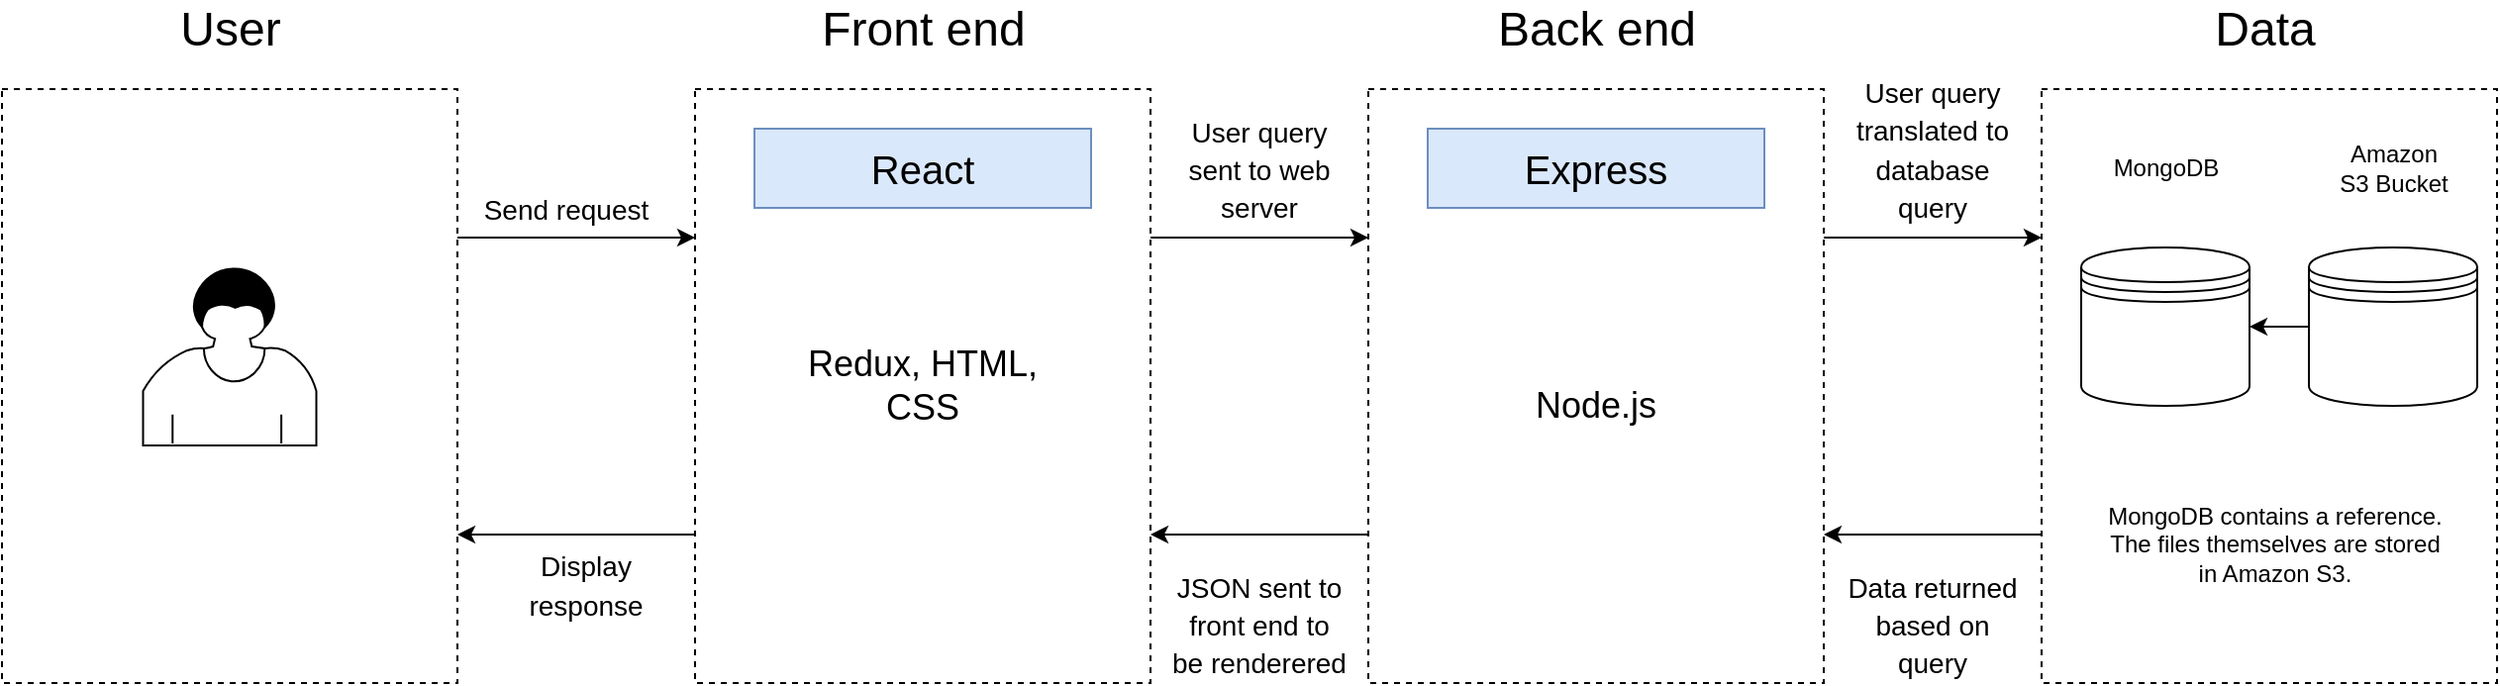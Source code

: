 <mxfile version="12.5.1" type="device"><diagram id="YUbC9JctEVl0OOSVWf3A" name="Page-1"><mxGraphModel dx="2380" dy="569" grid="1" gridSize="10" guides="1" tooltips="1" connect="1" arrows="1" fold="1" page="1" pageScale="1" pageWidth="827" pageHeight="1169" math="0" shadow="0"><root><mxCell id="0"/><mxCell id="1" parent="0"/><mxCell id="OzwG48HXJSKBG713Dm1t-19" value="" style="rounded=0;whiteSpace=wrap;html=1;dashed=1;fillColor=none;perimeterSpacing=0;" vertex="1" parent="1"><mxGeometry x="-370" y="80" width="230" height="300" as="geometry"/></mxCell><mxCell id="OzwG48HXJSKBG713Dm1t-3" value="" style="rounded=0;whiteSpace=wrap;html=1;dashed=1;fillColor=none;perimeterSpacing=0;" vertex="1" parent="1"><mxGeometry x="660" y="80" width="230" height="300" as="geometry"/></mxCell><mxCell id="OzwG48HXJSKBG713Dm1t-2" value="MongoDB" style="text;html=1;strokeColor=none;fillColor=none;align=center;verticalAlign=middle;whiteSpace=wrap;rounded=0;" vertex="1" parent="1"><mxGeometry x="692.5" y="110" width="60" height="20" as="geometry"/></mxCell><mxCell id="OzwG48HXJSKBG713Dm1t-4" value="Data" style="text;html=1;strokeColor=none;fillColor=none;align=center;verticalAlign=middle;whiteSpace=wrap;rounded=0;dashed=1;fontSize=24;" vertex="1" parent="1"><mxGeometry x="752.5" y="40" width="40" height="20" as="geometry"/></mxCell><mxCell id="OzwG48HXJSKBG713Dm1t-5" value="" style="shape=datastore;whiteSpace=wrap;html=1;fillColor=none;" vertex="1" parent="1"><mxGeometry x="680" y="160" width="85" height="80" as="geometry"/></mxCell><mxCell id="OzwG48HXJSKBG713Dm1t-10" style="edgeStyle=orthogonalEdgeStyle;rounded=0;orthogonalLoop=1;jettySize=auto;html=1;exitX=0;exitY=0.5;exitDx=0;exitDy=0;entryX=1;entryY=0.5;entryDx=0;entryDy=0;" edge="1" parent="1" source="OzwG48HXJSKBG713Dm1t-7" target="OzwG48HXJSKBG713Dm1t-5"><mxGeometry relative="1" as="geometry"/></mxCell><mxCell id="OzwG48HXJSKBG713Dm1t-7" value="" style="shape=datastore;whiteSpace=wrap;html=1;fillColor=none;" vertex="1" parent="1"><mxGeometry x="795" y="160" width="85" height="80" as="geometry"/></mxCell><mxCell id="OzwG48HXJSKBG713Dm1t-8" value="Amazon S3 Bucket" style="text;html=1;strokeColor=none;fillColor=none;align=center;verticalAlign=middle;whiteSpace=wrap;rounded=0;" vertex="1" parent="1"><mxGeometry x="807.5" y="110" width="60" height="20" as="geometry"/></mxCell><mxCell id="OzwG48HXJSKBG713Dm1t-9" value="" style="endArrow=classic;html=1;exitX=0;exitY=0.75;exitDx=0;exitDy=0;entryX=1;entryY=0.75;entryDx=0;entryDy=0;" edge="1" parent="1" source="OzwG48HXJSKBG713Dm1t-3" target="OzwG48HXJSKBG713Dm1t-12"><mxGeometry width="50" height="50" relative="1" as="geometry"><mxPoint x="530" y="450" as="sourcePoint"/><mxPoint x="580" y="400" as="targetPoint"/></mxGeometry></mxCell><mxCell id="OzwG48HXJSKBG713Dm1t-11" value="MongoDB contains a reference. The files themselves are stored in Amazon S3." style="text;html=1;strokeColor=none;fillColor=none;align=center;verticalAlign=middle;whiteSpace=wrap;rounded=0;" vertex="1" parent="1"><mxGeometry x="687.5" y="280" width="180" height="60" as="geometry"/></mxCell><mxCell id="OzwG48HXJSKBG713Dm1t-12" value="" style="rounded=0;whiteSpace=wrap;html=1;dashed=1;fillColor=none;perimeterSpacing=0;" vertex="1" parent="1"><mxGeometry x="320" y="80" width="230" height="300" as="geometry"/></mxCell><mxCell id="OzwG48HXJSKBG713Dm1t-13" value="Back end" style="text;html=1;strokeColor=none;fillColor=none;align=center;verticalAlign=middle;whiteSpace=wrap;rounded=0;dashed=1;fontSize=24;" vertex="1" parent="1"><mxGeometry x="377.5" y="40" width="115" height="20" as="geometry"/></mxCell><mxCell id="OzwG48HXJSKBG713Dm1t-14" value="" style="endArrow=classic;html=1;exitX=1;exitY=0.25;exitDx=0;exitDy=0;entryX=0;entryY=0.25;entryDx=0;entryDy=0;" edge="1" parent="1" source="OzwG48HXJSKBG713Dm1t-12" target="OzwG48HXJSKBG713Dm1t-3"><mxGeometry width="50" height="50" relative="1" as="geometry"><mxPoint x="590" y="315" as="sourcePoint"/><mxPoint x="560" y="315" as="targetPoint"/></mxGeometry></mxCell><mxCell id="OzwG48HXJSKBG713Dm1t-15" value="" style="rounded=0;whiteSpace=wrap;html=1;dashed=1;fillColor=none;perimeterSpacing=0;" vertex="1" parent="1"><mxGeometry x="-20" y="80" width="230" height="300" as="geometry"/></mxCell><mxCell id="OzwG48HXJSKBG713Dm1t-16" value="Front end" style="text;html=1;strokeColor=none;fillColor=none;align=center;verticalAlign=middle;whiteSpace=wrap;rounded=0;dashed=1;fontSize=24;" vertex="1" parent="1"><mxGeometry x="37.5" y="40" width="115" height="20" as="geometry"/></mxCell><mxCell id="OzwG48HXJSKBG713Dm1t-17" value="" style="shape=mxgraph.bpmn.user_task;html=1;outlineConnect=0;fontFamily=Helvetica;fontSize=12;fontColor=#000000;align=center;strokeColor=#000000;" vertex="1" parent="1"><mxGeometry x="-298.75" y="170" width="87.5" height="90" as="geometry"/></mxCell><mxCell id="OzwG48HXJSKBG713Dm1t-18" value="User" style="text;html=1;strokeColor=none;fillColor=none;align=center;verticalAlign=middle;whiteSpace=wrap;rounded=0;dashed=1;fontSize=24;" vertex="1" parent="1"><mxGeometry x="-312.5" y="40" width="115" height="20" as="geometry"/></mxCell><mxCell id="OzwG48HXJSKBG713Dm1t-21" value="" style="endArrow=classic;html=1;exitX=1;exitY=0.25;exitDx=0;exitDy=0;entryX=0;entryY=0.25;entryDx=0;entryDy=0;" edge="1" parent="1" source="OzwG48HXJSKBG713Dm1t-19" target="OzwG48HXJSKBG713Dm1t-15"><mxGeometry width="50" height="50" relative="1" as="geometry"><mxPoint x="530" y="165" as="sourcePoint"/><mxPoint x="560.0" y="165" as="targetPoint"/></mxGeometry></mxCell><mxCell id="OzwG48HXJSKBG713Dm1t-22" value="&lt;font style=&quot;font-size: 14px&quot;&gt;Send request&lt;/font&gt;" style="text;html=1;strokeColor=none;fillColor=none;align=center;verticalAlign=middle;whiteSpace=wrap;rounded=0;fontSize=16;" vertex="1" parent="1"><mxGeometry x="-130" y="130" width="90" height="20" as="geometry"/></mxCell><mxCell id="OzwG48HXJSKBG713Dm1t-23" value="" style="endArrow=classic;html=1;exitX=0;exitY=0.75;exitDx=0;exitDy=0;entryX=1;entryY=0.75;entryDx=0;entryDy=0;" edge="1" parent="1" source="OzwG48HXJSKBG713Dm1t-15" target="OzwG48HXJSKBG713Dm1t-19"><mxGeometry width="50" height="50" relative="1" as="geometry"><mxPoint x="-130" y="165" as="sourcePoint"/><mxPoint x="-10" y="165" as="targetPoint"/></mxGeometry></mxCell><mxCell id="OzwG48HXJSKBG713Dm1t-24" value="&lt;font style=&quot;font-size: 14px&quot;&gt;Display response&lt;/font&gt;" style="text;html=1;strokeColor=none;fillColor=none;align=center;verticalAlign=middle;whiteSpace=wrap;rounded=0;fontSize=16;" vertex="1" parent="1"><mxGeometry x="-120.35" y="320" width="90" height="20" as="geometry"/></mxCell><mxCell id="OzwG48HXJSKBG713Dm1t-25" value="React" style="text;html=1;strokeColor=#6c8ebf;fillColor=#dae8fc;align=center;verticalAlign=middle;whiteSpace=wrap;rounded=0;fontSize=20;" vertex="1" parent="1"><mxGeometry x="10" y="100" width="170" height="40" as="geometry"/></mxCell><mxCell id="OzwG48HXJSKBG713Dm1t-26" value="Redux, HTML, CSS" style="text;html=1;strokeColor=none;fillColor=none;align=center;verticalAlign=middle;whiteSpace=wrap;rounded=0;fontSize=18;" vertex="1" parent="1"><mxGeometry x="15" y="190" width="160" height="80" as="geometry"/></mxCell><mxCell id="OzwG48HXJSKBG713Dm1t-27" value="" style="endArrow=classic;html=1;exitX=1;exitY=0.25;exitDx=0;exitDy=0;entryX=0;entryY=0.25;entryDx=0;entryDy=0;" edge="1" parent="1" source="OzwG48HXJSKBG713Dm1t-15" target="OzwG48HXJSKBG713Dm1t-12"><mxGeometry width="50" height="50" relative="1" as="geometry"><mxPoint x="240" y="130" as="sourcePoint"/><mxPoint x="360" y="130" as="targetPoint"/></mxGeometry></mxCell><mxCell id="OzwG48HXJSKBG713Dm1t-28" value="Express" style="text;html=1;strokeColor=#6c8ebf;fillColor=#dae8fc;align=center;verticalAlign=middle;whiteSpace=wrap;rounded=0;fontSize=20;" vertex="1" parent="1"><mxGeometry x="350" y="100" width="170" height="40" as="geometry"/></mxCell><mxCell id="OzwG48HXJSKBG713Dm1t-29" value="Node.js" style="text;html=1;strokeColor=none;fillColor=none;align=center;verticalAlign=middle;whiteSpace=wrap;rounded=0;fontSize=18;" vertex="1" parent="1"><mxGeometry x="355" y="200" width="160" height="80" as="geometry"/></mxCell><mxCell id="OzwG48HXJSKBG713Dm1t-30" value="&lt;font style=&quot;font-size: 14px&quot;&gt;User query sent to web server&lt;/font&gt;" style="text;html=1;strokeColor=none;fillColor=none;align=center;verticalAlign=middle;whiteSpace=wrap;rounded=0;fontSize=16;" vertex="1" parent="1"><mxGeometry x="220" y="90" width="90" height="60" as="geometry"/></mxCell><mxCell id="OzwG48HXJSKBG713Dm1t-31" value="" style="endArrow=classic;html=1;exitX=0;exitY=0.75;exitDx=0;exitDy=0;entryX=1;entryY=0.75;entryDx=0;entryDy=0;" edge="1" parent="1" source="OzwG48HXJSKBG713Dm1t-12" target="OzwG48HXJSKBG713Dm1t-15"><mxGeometry width="50" height="50" relative="1" as="geometry"><mxPoint x="270" y="309.41" as="sourcePoint"/><mxPoint x="220" y="309" as="targetPoint"/></mxGeometry></mxCell><mxCell id="OzwG48HXJSKBG713Dm1t-32" value="&lt;font style=&quot;font-size: 14px&quot;&gt;JSON sent to front end to be renderered&lt;/font&gt;" style="text;html=1;strokeColor=none;fillColor=none;align=center;verticalAlign=middle;whiteSpace=wrap;rounded=0;fontSize=16;" vertex="1" parent="1"><mxGeometry x="220" y="320" width="90" height="60" as="geometry"/></mxCell><mxCell id="OzwG48HXJSKBG713Dm1t-33" value="&lt;font style=&quot;font-size: 14px&quot;&gt;User query translated to database query&lt;/font&gt;" style="text;html=1;strokeColor=none;fillColor=none;align=center;verticalAlign=middle;whiteSpace=wrap;rounded=0;fontSize=16;" vertex="1" parent="1"><mxGeometry x="560" y="80" width="90" height="60" as="geometry"/></mxCell><mxCell id="OzwG48HXJSKBG713Dm1t-34" value="&lt;font style=&quot;font-size: 14px&quot;&gt;Data returned based on query&lt;/font&gt;" style="text;html=1;strokeColor=none;fillColor=none;align=center;verticalAlign=middle;whiteSpace=wrap;rounded=0;fontSize=16;" vertex="1" parent="1"><mxGeometry x="560" y="320" width="90" height="60" as="geometry"/></mxCell></root></mxGraphModel></diagram></mxfile>
